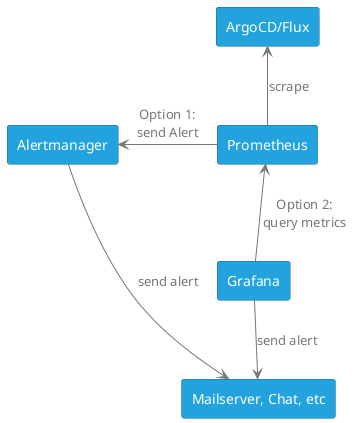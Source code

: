 @startuml

!define CLOUDOGU_BLUE #23a3dd
!define CLOUDOGU_GRAY #878787
!define CLOUDOGU_GREEN #b8cd08
!define CLOUDOGU_TURQOUISE #67c1be

!define COLOR_ABOVE_TRANSPARENT_BACKGROUND #777

skinparam backgroundcolor TRANSPARENT
skinparam DefaultFontColor COLOR_ABOVE_TRANSPARENT_BACKGROUND
skinparam sequenceArrowColor COLOR_ABOVE_TRANSPARENT_BACKGROUND

rectangle "ArgoCD/Flux" as argocd

together {
    rectangle "Prometheus" as prometheus
    rectangle "Grafana" as grafana
    rectangle "Mailserver, Chat, etc" as msg
}
rectangle "Alertmanager" as alertmanager

argocd <-- prometheus : scrape
prometheus <-- grafana: Option 2:\nquery metrics
alertmanager <- prometheus : Option 1:\nsend Alert
grafana --> msg : send alert
alertmanager -> msg : send alert


skinparam rectangle {
    BackgroundColor CLOUDOGU_BLUE
    BorderColor #16688d
    FontColor WHITE
    backgroundColor<<node>> WHITE
    FontColor<<node>> CLOUDOGU_BLUE
}
@enduml

